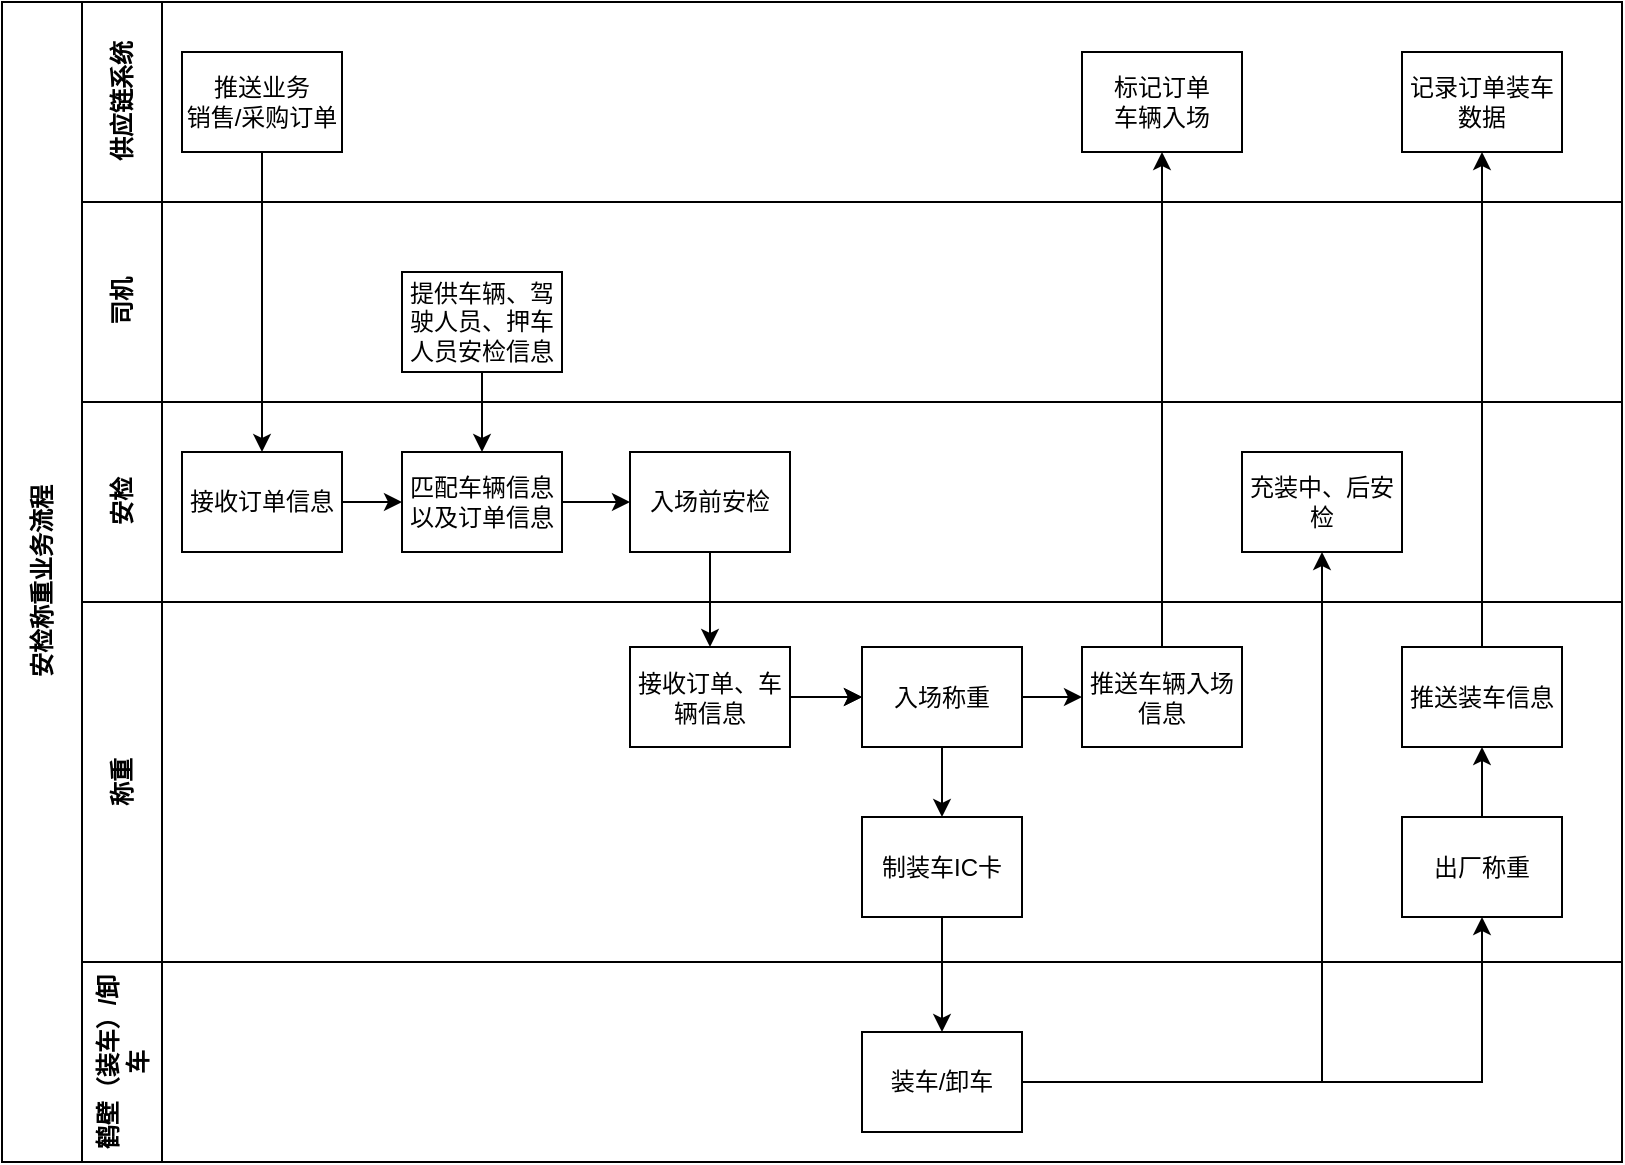 <mxfile version="24.8.2">
  <diagram id="prtHgNgQTEPvFCAcTncT" name="Page-1">
    <mxGraphModel dx="1314" dy="865" grid="1" gridSize="10" guides="1" tooltips="1" connect="1" arrows="1" fold="1" page="1" pageScale="1" pageWidth="827" pageHeight="1169" math="0" shadow="0">
      <root>
        <mxCell id="0" />
        <mxCell id="1" parent="0" />
        <mxCell id="dNxyNK7c78bLwvsdeMH5-19" value="安检称重业务流程" style="swimlane;html=1;childLayout=stackLayout;resizeParent=1;resizeParentMax=0;horizontal=0;startSize=40;horizontalStack=0;" parent="1" vertex="1">
          <mxGeometry x="30" y="50" width="810" height="580" as="geometry" />
        </mxCell>
        <mxCell id="dNxyNK7c78bLwvsdeMH5-20" value="供应链系统" style="swimlane;html=1;startSize=40;horizontal=0;" parent="dNxyNK7c78bLwvsdeMH5-19" vertex="1">
          <mxGeometry x="40" width="770" height="100" as="geometry">
            <mxRectangle x="40" width="770" height="40" as="alternateBounds" />
          </mxGeometry>
        </mxCell>
        <mxCell id="dNxyNK7c78bLwvsdeMH5-24" value="推送业务&lt;div&gt;销售/采购订单&lt;/div&gt;" style="rounded=0;whiteSpace=wrap;html=1;fontFamily=Helvetica;fontSize=12;fontColor=#000000;align=center;" parent="dNxyNK7c78bLwvsdeMH5-20" vertex="1">
          <mxGeometry x="50" y="25" width="80" height="50" as="geometry" />
        </mxCell>
        <mxCell id="5SrO1-f8xOF5O9hoDV5b-19" value="标记订单&lt;div&gt;车辆入场&lt;/div&gt;" style="whiteSpace=wrap;html=1;fontColor=#000000;rounded=0;" vertex="1" parent="dNxyNK7c78bLwvsdeMH5-20">
          <mxGeometry x="500" y="25" width="80" height="50" as="geometry" />
        </mxCell>
        <mxCell id="5SrO1-f8xOF5O9hoDV5b-38" value="记录订单装车数据" style="whiteSpace=wrap;html=1;fontColor=#000000;rounded=0;" vertex="1" parent="dNxyNK7c78bLwvsdeMH5-20">
          <mxGeometry x="660" y="25" width="80" height="50" as="geometry" />
        </mxCell>
        <mxCell id="dNxyNK7c78bLwvsdeMH5-21" value="司机" style="swimlane;html=1;startSize=40;horizontal=0;" parent="dNxyNK7c78bLwvsdeMH5-19" vertex="1">
          <mxGeometry x="40" y="100" width="770" height="100" as="geometry" />
        </mxCell>
        <mxCell id="dNxyNK7c78bLwvsdeMH5-26" value="提供车辆、&lt;span style=&quot;background-color: initial;&quot;&gt;驾驶人员、押车人员安检信息&lt;/span&gt;" style="rounded=0;whiteSpace=wrap;html=1;fontFamily=Helvetica;fontSize=12;fontColor=#000000;align=center;" parent="dNxyNK7c78bLwvsdeMH5-21" vertex="1">
          <mxGeometry x="160" y="35" width="80" height="50" as="geometry" />
        </mxCell>
        <mxCell id="dNxyNK7c78bLwvsdeMH5-22" value="安检" style="swimlane;html=1;startSize=40;horizontal=0;" parent="dNxyNK7c78bLwvsdeMH5-19" vertex="1">
          <mxGeometry x="40" y="200" width="770" height="100" as="geometry" />
        </mxCell>
        <mxCell id="5SrO1-f8xOF5O9hoDV5b-26" value="" style="edgeStyle=orthogonalEdgeStyle;rounded=0;orthogonalLoop=1;jettySize=auto;html=1;" edge="1" parent="dNxyNK7c78bLwvsdeMH5-22" source="5SrO1-f8xOF5O9hoDV5b-5" target="5SrO1-f8xOF5O9hoDV5b-24">
          <mxGeometry relative="1" as="geometry" />
        </mxCell>
        <mxCell id="5SrO1-f8xOF5O9hoDV5b-5" value="接收订单信息" style="rounded=0;whiteSpace=wrap;html=1;fontFamily=Helvetica;fontSize=12;fontColor=#000000;align=center;" vertex="1" parent="dNxyNK7c78bLwvsdeMH5-22">
          <mxGeometry x="50" y="25" width="80" height="50" as="geometry" />
        </mxCell>
        <mxCell id="dNxyNK7c78bLwvsdeMH5-34" value="入场前安检" style="rounded=0;whiteSpace=wrap;html=1;fontFamily=Helvetica;fontSize=12;fontColor=#000000;align=center;" parent="dNxyNK7c78bLwvsdeMH5-22" vertex="1">
          <mxGeometry x="274" y="25" width="80" height="50" as="geometry" />
        </mxCell>
        <mxCell id="5SrO1-f8xOF5O9hoDV5b-27" value="" style="edgeStyle=orthogonalEdgeStyle;rounded=0;orthogonalLoop=1;jettySize=auto;html=1;" edge="1" parent="dNxyNK7c78bLwvsdeMH5-22" source="5SrO1-f8xOF5O9hoDV5b-24" target="dNxyNK7c78bLwvsdeMH5-34">
          <mxGeometry relative="1" as="geometry" />
        </mxCell>
        <mxCell id="5SrO1-f8xOF5O9hoDV5b-24" value="匹配车辆信息以及订单信息" style="rounded=0;whiteSpace=wrap;html=1;fontFamily=Helvetica;fontSize=12;fontColor=#000000;align=center;" vertex="1" parent="dNxyNK7c78bLwvsdeMH5-22">
          <mxGeometry x="160" y="25" width="80" height="50" as="geometry" />
        </mxCell>
        <mxCell id="5SrO1-f8xOF5O9hoDV5b-29" value="充装中、后安检" style="rounded=0;whiteSpace=wrap;html=1;fontFamily=Helvetica;fontSize=12;fontColor=#000000;align=center;" vertex="1" parent="dNxyNK7c78bLwvsdeMH5-22">
          <mxGeometry x="580" y="25" width="80" height="50" as="geometry" />
        </mxCell>
        <mxCell id="5SrO1-f8xOF5O9hoDV5b-2" value="称重" style="swimlane;horizontal=0;whiteSpace=wrap;html=1;startSize=40;" vertex="1" parent="dNxyNK7c78bLwvsdeMH5-19">
          <mxGeometry x="40" y="300" width="770" height="180" as="geometry" />
        </mxCell>
        <mxCell id="5SrO1-f8xOF5O9hoDV5b-7" value="接收订单、车辆信息" style="rounded=0;whiteSpace=wrap;html=1;fontFamily=Helvetica;fontSize=12;fontColor=#000000;align=center;" vertex="1" parent="5SrO1-f8xOF5O9hoDV5b-2">
          <mxGeometry x="274" y="22.5" width="80" height="50" as="geometry" />
        </mxCell>
        <mxCell id="5SrO1-f8xOF5O9hoDV5b-45" value="" style="edgeStyle=orthogonalEdgeStyle;rounded=0;orthogonalLoop=1;jettySize=auto;html=1;" edge="1" parent="5SrO1-f8xOF5O9hoDV5b-2" source="5SrO1-f8xOF5O9hoDV5b-11" target="5SrO1-f8xOF5O9hoDV5b-44">
          <mxGeometry relative="1" as="geometry" />
        </mxCell>
        <mxCell id="5SrO1-f8xOF5O9hoDV5b-11" value="入场称重" style="whiteSpace=wrap;html=1;fontColor=#000000;rounded=0;" vertex="1" parent="5SrO1-f8xOF5O9hoDV5b-2">
          <mxGeometry x="390" y="22.5" width="80" height="50" as="geometry" />
        </mxCell>
        <mxCell id="5SrO1-f8xOF5O9hoDV5b-15" value="" style="edgeStyle=orthogonalEdgeStyle;rounded=0;orthogonalLoop=1;jettySize=auto;html=1;" edge="1" parent="5SrO1-f8xOF5O9hoDV5b-2" source="5SrO1-f8xOF5O9hoDV5b-7" target="5SrO1-f8xOF5O9hoDV5b-11">
          <mxGeometry relative="1" as="geometry" />
        </mxCell>
        <mxCell id="5SrO1-f8xOF5O9hoDV5b-12" value="" style="edgeStyle=orthogonalEdgeStyle;rounded=0;orthogonalLoop=1;jettySize=auto;html=1;" edge="1" parent="5SrO1-f8xOF5O9hoDV5b-2" source="5SrO1-f8xOF5O9hoDV5b-7" target="5SrO1-f8xOF5O9hoDV5b-11">
          <mxGeometry relative="1" as="geometry" />
        </mxCell>
        <mxCell id="5SrO1-f8xOF5O9hoDV5b-16" value="制装车IC卡" style="whiteSpace=wrap;html=1;fontColor=#000000;rounded=0;" vertex="1" parent="5SrO1-f8xOF5O9hoDV5b-2">
          <mxGeometry x="390" y="107.5" width="80" height="50" as="geometry" />
        </mxCell>
        <mxCell id="5SrO1-f8xOF5O9hoDV5b-17" value="" style="edgeStyle=orthogonalEdgeStyle;rounded=0;orthogonalLoop=1;jettySize=auto;html=1;" edge="1" parent="5SrO1-f8xOF5O9hoDV5b-2" source="5SrO1-f8xOF5O9hoDV5b-11" target="5SrO1-f8xOF5O9hoDV5b-16">
          <mxGeometry relative="1" as="geometry" />
        </mxCell>
        <mxCell id="5SrO1-f8xOF5O9hoDV5b-40" value="" style="edgeStyle=orthogonalEdgeStyle;rounded=0;orthogonalLoop=1;jettySize=auto;html=1;" edge="1" parent="5SrO1-f8xOF5O9hoDV5b-2" source="5SrO1-f8xOF5O9hoDV5b-31" target="5SrO1-f8xOF5O9hoDV5b-39">
          <mxGeometry relative="1" as="geometry" />
        </mxCell>
        <mxCell id="5SrO1-f8xOF5O9hoDV5b-44" value="推送车辆入场信息" style="whiteSpace=wrap;html=1;fontColor=#000000;rounded=0;" vertex="1" parent="5SrO1-f8xOF5O9hoDV5b-2">
          <mxGeometry x="500" y="22.5" width="80" height="50" as="geometry" />
        </mxCell>
        <mxCell id="5SrO1-f8xOF5O9hoDV5b-39" value="推送装车信息" style="whiteSpace=wrap;html=1;fontColor=#000000;rounded=0;" vertex="1" parent="5SrO1-f8xOF5O9hoDV5b-2">
          <mxGeometry x="660" y="22.5" width="80" height="50" as="geometry" />
        </mxCell>
        <mxCell id="5SrO1-f8xOF5O9hoDV5b-31" value="出厂称重" style="whiteSpace=wrap;html=1;fontColor=#000000;rounded=0;" vertex="1" parent="5SrO1-f8xOF5O9hoDV5b-2">
          <mxGeometry x="660" y="107.5" width="80" height="50" as="geometry" />
        </mxCell>
        <mxCell id="5SrO1-f8xOF5O9hoDV5b-6" style="edgeStyle=orthogonalEdgeStyle;rounded=0;orthogonalLoop=1;jettySize=auto;html=1;" edge="1" parent="dNxyNK7c78bLwvsdeMH5-19" source="dNxyNK7c78bLwvsdeMH5-24" target="5SrO1-f8xOF5O9hoDV5b-5">
          <mxGeometry relative="1" as="geometry" />
        </mxCell>
        <mxCell id="5SrO1-f8xOF5O9hoDV5b-20" value="" style="edgeStyle=orthogonalEdgeStyle;rounded=0;orthogonalLoop=1;jettySize=auto;html=1;" edge="1" parent="dNxyNK7c78bLwvsdeMH5-19" source="5SrO1-f8xOF5O9hoDV5b-44" target="5SrO1-f8xOF5O9hoDV5b-19">
          <mxGeometry relative="1" as="geometry" />
        </mxCell>
        <mxCell id="5SrO1-f8xOF5O9hoDV5b-9" style="edgeStyle=orthogonalEdgeStyle;rounded=0;orthogonalLoop=1;jettySize=auto;html=1;" edge="1" parent="dNxyNK7c78bLwvsdeMH5-19" source="dNxyNK7c78bLwvsdeMH5-34" target="5SrO1-f8xOF5O9hoDV5b-7">
          <mxGeometry relative="1" as="geometry" />
        </mxCell>
        <mxCell id="5SrO1-f8xOF5O9hoDV5b-25" style="edgeStyle=orthogonalEdgeStyle;rounded=0;orthogonalLoop=1;jettySize=auto;html=1;" edge="1" parent="dNxyNK7c78bLwvsdeMH5-19" source="dNxyNK7c78bLwvsdeMH5-26" target="5SrO1-f8xOF5O9hoDV5b-24">
          <mxGeometry relative="1" as="geometry" />
        </mxCell>
        <mxCell id="5SrO1-f8xOF5O9hoDV5b-18" style="edgeStyle=orthogonalEdgeStyle;rounded=0;orthogonalLoop=1;jettySize=auto;html=1;" edge="1" parent="dNxyNK7c78bLwvsdeMH5-19" source="5SrO1-f8xOF5O9hoDV5b-16" target="5SrO1-f8xOF5O9hoDV5b-13">
          <mxGeometry relative="1" as="geometry" />
        </mxCell>
        <mxCell id="5SrO1-f8xOF5O9hoDV5b-3" value="鹤壁（装车）/卸车" style="swimlane;horizontal=0;whiteSpace=wrap;html=1;startSize=40;" vertex="1" parent="dNxyNK7c78bLwvsdeMH5-19">
          <mxGeometry x="40" y="480" width="770" height="100" as="geometry" />
        </mxCell>
        <mxCell id="5SrO1-f8xOF5O9hoDV5b-13" value="装车/卸车" style="whiteSpace=wrap;html=1;fontColor=#000000;rounded=0;" vertex="1" parent="5SrO1-f8xOF5O9hoDV5b-3">
          <mxGeometry x="390" y="35" width="80" height="50" as="geometry" />
        </mxCell>
        <mxCell id="5SrO1-f8xOF5O9hoDV5b-30" style="edgeStyle=orthogonalEdgeStyle;rounded=0;orthogonalLoop=1;jettySize=auto;html=1;" edge="1" parent="dNxyNK7c78bLwvsdeMH5-19" source="5SrO1-f8xOF5O9hoDV5b-13" target="5SrO1-f8xOF5O9hoDV5b-29">
          <mxGeometry relative="1" as="geometry" />
        </mxCell>
        <mxCell id="5SrO1-f8xOF5O9hoDV5b-32" style="edgeStyle=orthogonalEdgeStyle;rounded=0;orthogonalLoop=1;jettySize=auto;html=1;" edge="1" parent="dNxyNK7c78bLwvsdeMH5-19" source="5SrO1-f8xOF5O9hoDV5b-13" target="5SrO1-f8xOF5O9hoDV5b-31">
          <mxGeometry relative="1" as="geometry" />
        </mxCell>
        <mxCell id="5SrO1-f8xOF5O9hoDV5b-41" style="edgeStyle=orthogonalEdgeStyle;rounded=0;orthogonalLoop=1;jettySize=auto;html=1;" edge="1" parent="dNxyNK7c78bLwvsdeMH5-19" source="5SrO1-f8xOF5O9hoDV5b-39" target="5SrO1-f8xOF5O9hoDV5b-38">
          <mxGeometry relative="1" as="geometry" />
        </mxCell>
      </root>
    </mxGraphModel>
  </diagram>
</mxfile>
